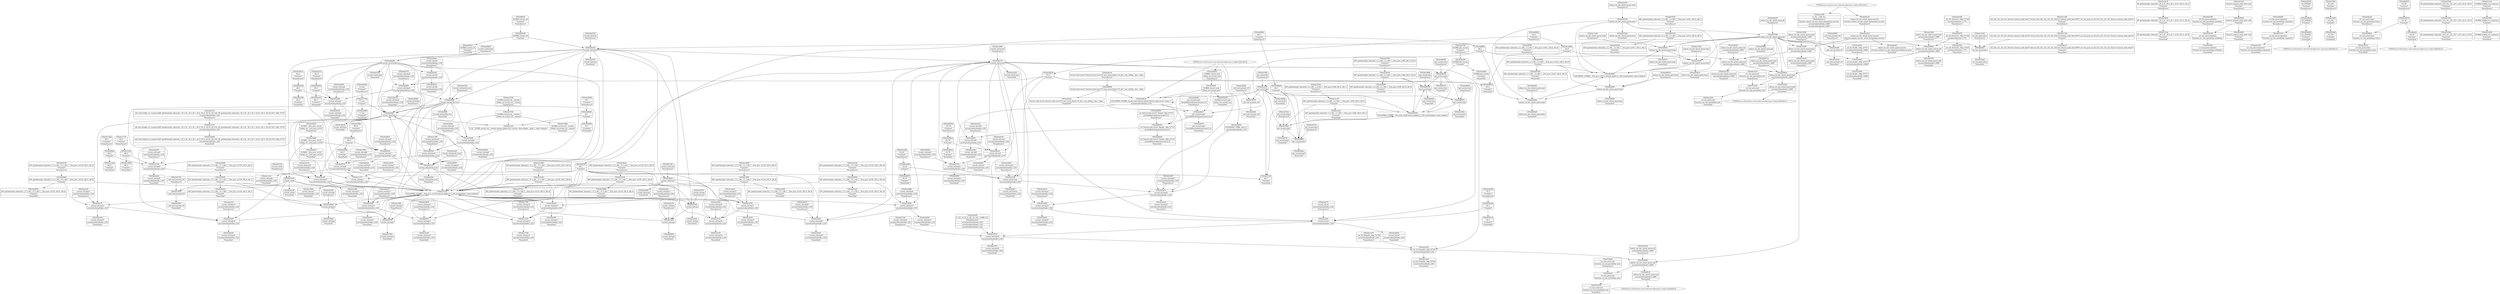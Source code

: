 digraph {
	CE0x4e25fb0 [shape=record,shape=Mrecord,label="{CE0x4e25fb0|i64_0|*Constant*|*SummSink*}"]
	"CONST[source:1(input),value:2(dynamic)][purpose:{object}][SrcIdx:1]"
	CE0x4e0e290 [shape=record,shape=Mrecord,label="{CE0x4e0e290|current_sid:tmp4|security/selinux/hooks.c,218}"]
	CE0x4e12c30 [shape=record,shape=Mrecord,label="{CE0x4e12c30|i8*_getelementptr_inbounds_(_45_x_i8_,_45_x_i8_*_.str12,_i32_0,_i32_0)|*Constant*|*SummSource*}"]
	CE0x4e3b640 [shape=record,shape=Mrecord,label="{CE0x4e3b640|i32_1|*Constant*|*SummSource*}"]
	CE0x4e6f790 [shape=record,shape=Mrecord,label="{CE0x4e6f790|get_current:tmp2|*SummSink*}"]
	CE0x4e3b920 [shape=record,shape=Mrecord,label="{CE0x4e3b920|current_sid:sid|security/selinux/hooks.c,220|*SummSink*}"]
	CE0x4e2a0f0 [shape=record,shape=Mrecord,label="{CE0x4e2a0f0|current_sid:tmp21|security/selinux/hooks.c,218|*SummSink*}"]
	CE0x4e0d3f0 [shape=record,shape=Mrecord,label="{CE0x4e0d3f0|0:_i32,_4:_i32,_8:_i32,_12:_i32,_:_CMRE_4,8_|*MultipleSource*|security/selinux/hooks.c,218|security/selinux/hooks.c,218|security/selinux/hooks.c,220}"]
	CE0x4e07e10 [shape=record,shape=Mrecord,label="{CE0x4e07e10|selinux_tun_dev_attach_queue:security|Function::selinux_tun_dev_attach_queue&Arg::security::|*SummSource*}"]
	CE0x4e21ae0 [shape=record,shape=Mrecord,label="{CE0x4e21ae0|current_sid:tmp15|security/selinux/hooks.c,218|*SummSource*}"]
	CE0x4e0d740 [shape=record,shape=Mrecord,label="{CE0x4e0d740|i64*_getelementptr_inbounds_(_11_x_i64_,_11_x_i64_*___llvm_gcov_ctr125,_i64_0,_i64_8)|*Constant*|*SummSource*}"]
	CE0x4e0df70 [shape=record,shape=Mrecord,label="{CE0x4e0df70|selinux_tun_dev_attach_queue:tmp2|*SummSink*}"]
	CE0x4e07430 [shape=record,shape=Mrecord,label="{CE0x4e07430|selinux_tun_dev_attach_queue:call|security/selinux/hooks.c,4669|*SummSource*}"]
	CE0x4e5d8a0 [shape=record,shape=Mrecord,label="{CE0x4e5d8a0|get_current:tmp3|*SummSink*}"]
	CE0x4e20a50 [shape=record,shape=Mrecord,label="{CE0x4e20a50|current_sid:tmp16|security/selinux/hooks.c,218|*SummSink*}"]
	CE0x4e0a4b0 [shape=record,shape=Mrecord,label="{CE0x4e0a4b0|current_sid:if.then}"]
	CE0x4e15100 [shape=record,shape=Mrecord,label="{CE0x4e15100|i64*_getelementptr_inbounds_(_2_x_i64_,_2_x_i64_*___llvm_gcov_ctr98,_i64_0,_i64_1)|*Constant*|*SummSource*}"]
	CE0x4e2dc70 [shape=record,shape=Mrecord,label="{CE0x4e2dc70|current_sid:sid|security/selinux/hooks.c,220|*SummSource*}"]
	CE0x4e1d700 [shape=record,shape=Mrecord,label="{CE0x4e1d700|current_sid:tmp17|security/selinux/hooks.c,218}"]
	CE0x4e0b650 [shape=record,shape=Mrecord,label="{CE0x4e0b650|_ret_%struct.task_struct*_%tmp4,_!dbg_!27714|./arch/x86/include/asm/current.h,14|*SummSink*}"]
	CE0x4e0c950 [shape=record,shape=Mrecord,label="{CE0x4e0c950|current_sid:call|security/selinux/hooks.c,218}"]
	CE0x4e116e0 [shape=record,shape=Mrecord,label="{CE0x4e116e0|i64_5|*Constant*|*SummSink*}"]
	CE0x4e28670 [shape=record,shape=Mrecord,label="{CE0x4e28670|i64*_getelementptr_inbounds_(_11_x_i64_,_11_x_i64_*___llvm_gcov_ctr125,_i64_0,_i64_8)|*Constant*|*SummSink*}"]
	CE0x4e0f1f0 [shape=record,shape=Mrecord,label="{CE0x4e0f1f0|selinux_tun_dev_attach_queue:tmp2}"]
	CE0x4e445b0 [shape=record,shape=Mrecord,label="{CE0x4e445b0|%struct.common_audit_data*_null|*Constant*}"]
	CE0x4e44700 [shape=record,shape=Mrecord,label="{CE0x4e44700|avc_has_perm:requested|Function::avc_has_perm&Arg::requested::|*SummSink*}"]
	CE0x4e4f940 [shape=record,shape=Mrecord,label="{CE0x4e4f940|%struct.task_struct*_(%struct.task_struct**)*_asm_movq_%gs:$_1:P_,$0_,_r,im,_dirflag_,_fpsr_,_flags_}"]
	CE0x4e15fc0 [shape=record,shape=Mrecord,label="{CE0x4e15fc0|i32_218|*Constant*|*SummSource*}"]
	CE0x4e2da60 [shape=record,shape=Mrecord,label="{CE0x4e2da60|_call_void_mcount()_#3|*SummSource*}"]
	CE0x4e24540 [shape=record,shape=Mrecord,label="{CE0x4e24540|current_sid:tmp2|*SummSource*}"]
	CE0x4e101d0 [shape=record,shape=Mrecord,label="{CE0x4e101d0|current_sid:bb|*SummSink*}"]
	CE0x4e12f80 [shape=record,shape=Mrecord,label="{CE0x4e12f80|i64*_getelementptr_inbounds_(_11_x_i64_,_11_x_i64_*___llvm_gcov_ctr125,_i64_0,_i64_9)|*Constant*}"]
	CE0x4e0b280 [shape=record,shape=Mrecord,label="{CE0x4e0b280|get_current:entry|*SummSource*}"]
	CE0x4e0fa80 [shape=record,shape=Mrecord,label="{CE0x4e0fa80|i64_5|*Constant*}"]
	CE0x4e2eeb0 [shape=record,shape=Mrecord,label="{CE0x4e2eeb0|current_sid:tmp13|security/selinux/hooks.c,218}"]
	CE0x4e80790 [shape=record,shape=Mrecord,label="{CE0x4e80790|get_current:tmp}"]
	CE0x4e4faa0 [shape=record,shape=Mrecord,label="{CE0x4e4faa0|%struct.task_struct*_(%struct.task_struct**)*_asm_movq_%gs:$_1:P_,$0_,_r,im,_dirflag_,_fpsr_,_flags_|*SummSink*}"]
	CE0x4e44620 [shape=record,shape=Mrecord,label="{CE0x4e44620|i32_4194304|*Constant*|*SummSink*}"]
	CE0x4e17700 [shape=record,shape=Mrecord,label="{CE0x4e17700|i1_true|*Constant*}"]
	CE0x4e13320 [shape=record,shape=Mrecord,label="{CE0x4e13320|selinux_tun_dev_attach_queue:tmp3|*SummSource*}"]
	CE0x4e0edc0 [shape=record,shape=Mrecord,label="{CE0x4e0edc0|current_sid:tmp11|security/selinux/hooks.c,218|*SummSource*}"]
	CE0x4e433a0 [shape=record,shape=Mrecord,label="{CE0x4e433a0|%struct.common_audit_data*_null|*Constant*|*SummSource*}"]
	CE0x4e25f40 [shape=record,shape=Mrecord,label="{CE0x4e25f40|i64_0|*Constant*|*SummSource*}"]
	CE0x4e41060 [shape=record,shape=Mrecord,label="{CE0x4e41060|_ret_i32_%retval.0,_!dbg_!27728|security/selinux/avc.c,775|*SummSink*}"]
	CE0x4e23f90 [shape=record,shape=Mrecord,label="{CE0x4e23f90|i64_0|*Constant*}"]
	CE0x4e37b70 [shape=record,shape=Mrecord,label="{CE0x4e37b70|current_sid:tmp24|security/selinux/hooks.c,220}"]
	CE0x4e11960 [shape=record,shape=Mrecord,label="{CE0x4e11960|current_sid:tmp6|security/selinux/hooks.c,218|*SummSource*}"]
	CE0x4e13540 [shape=record,shape=Mrecord,label="{CE0x4e13540|current_sid:tmp3|*SummSink*}"]
	CE0x4e2e8b0 [shape=record,shape=Mrecord,label="{CE0x4e2e8b0|GLOBAL:get_current|*Constant*|*SummSink*}"]
	CE0x4e27870 [shape=record,shape=Mrecord,label="{CE0x4e27870|current_sid:tmp|*SummSource*}"]
	CE0x4e2c9e0 [shape=record,shape=Mrecord,label="{CE0x4e2c9e0|current_sid:sid|security/selinux/hooks.c,220}"]
	CE0x4dfee80 [shape=record,shape=Mrecord,label="{CE0x4dfee80|selinux_tun_dev_attach_queue:tmp}"]
	CE0x4e28000 [shape=record,shape=Mrecord,label="{CE0x4e28000|current_sid:tobool|security/selinux/hooks.c,218}"]
	CE0x4e24100 [shape=record,shape=Mrecord,label="{CE0x4e24100|current_sid:tmp4|security/selinux/hooks.c,218|*SummSink*}"]
	CE0x4e117c0 [shape=record,shape=Mrecord,label="{CE0x4e117c0|i64_4|*Constant*|*SummSource*}"]
	CE0x4e24ec0 [shape=record,shape=Mrecord,label="{CE0x4e24ec0|current_sid:tmp20|security/selinux/hooks.c,218|*SummSource*}"]
	CE0x4e7d680 [shape=record,shape=Mrecord,label="{CE0x4e7d680|get_current:tmp|*SummSource*}"]
	CE0x4e47d30 [shape=record,shape=Mrecord,label="{CE0x4e47d30|current_sid:land.lhs.true|*SummSource*}"]
	CE0x4e2a840 [shape=record,shape=Mrecord,label="{CE0x4e2a840|current_sid:security|security/selinux/hooks.c,218|*SummSource*}"]
	CE0x6afbea0 [shape=record,shape=Mrecord,label="{CE0x6afbea0|avc_has_perm:ssid|Function::avc_has_perm&Arg::ssid::}"]
	CE0x4e699f0 [shape=record,shape=Mrecord,label="{CE0x4e699f0|i64*_getelementptr_inbounds_(_2_x_i64_,_2_x_i64_*___llvm_gcov_ctr98,_i64_0,_i64_0)|*Constant*|*SummSink*}"]
	CE0x4e3b290 [shape=record,shape=Mrecord,label="{CE0x4e3b290|current_sid:tmp23|security/selinux/hooks.c,218|*SummSink*}"]
	CE0x4e24400 [shape=record,shape=Mrecord,label="{CE0x4e24400|i64*_getelementptr_inbounds_(_11_x_i64_,_11_x_i64_*___llvm_gcov_ctr125,_i64_0,_i64_1)|*Constant*|*SummSource*}"]
	CE0x4e1f940 [shape=record,shape=Mrecord,label="{CE0x4e1f940|current_sid:tmp18|security/selinux/hooks.c,218|*SummSource*}"]
	CE0x4e21d00 [shape=record,shape=Mrecord,label="{CE0x4e21d00|current_sid:tmp16|security/selinux/hooks.c,218}"]
	CE0x4e22cf0 [shape=record,shape=Mrecord,label="{CE0x4e22cf0|current_sid:tmp12|security/selinux/hooks.c,218|*SummSink*}"]
	CE0x47010f0 [shape=record,shape=Mrecord,label="{CE0x47010f0|avc_has_perm:tsid|Function::avc_has_perm&Arg::tsid::}"]
	CE0x4e36960 [shape=record,shape=Mrecord,label="{CE0x4e36960|current_sid:if.then|*SummSource*}"]
	CE0x4e29260 [shape=record,shape=Mrecord,label="{CE0x4e29260|current_sid:tmp1|*SummSink*}"]
	CE0x4e0f950 [shape=record,shape=Mrecord,label="{CE0x4e0f950|current_sid:tobool1|security/selinux/hooks.c,218|*SummSink*}"]
	CE0x4e356b0 [shape=record,shape=Mrecord,label="{CE0x4e356b0|current_sid:tmp2|*SummSink*}"]
	CE0x4dff950 [shape=record,shape=Mrecord,label="{CE0x4dff950|i64*_getelementptr_inbounds_(_2_x_i64_,_2_x_i64_*___llvm_gcov_ctr411,_i64_0,_i64_0)|*Constant*|*SummSource*}"]
	CE0x4e096c0 [shape=record,shape=Mrecord,label="{CE0x4e096c0|GLOBAL:current_sid|*Constant*|*SummSink*}"]
	CE0x4e26ac0 [shape=record,shape=Mrecord,label="{CE0x4e26ac0|current_sid:cred|security/selinux/hooks.c,218}"]
	CE0x4e24fe0 [shape=record,shape=Mrecord,label="{CE0x4e24fe0|current_sid:tmp20|security/selinux/hooks.c,218|*SummSink*}"]
	CE0x64c3240 [shape=record,shape=Mrecord,label="{CE0x64c3240|avc_has_perm:tsid|Function::avc_has_perm&Arg::tsid::|*SummSink*}"]
	CE0x4e26c30 [shape=record,shape=Mrecord,label="{CE0x4e26c30|current_sid:cred|security/selinux/hooks.c,218|*SummSource*}"]
	CE0x4e20d80 [shape=record,shape=Mrecord,label="{CE0x4e20d80|i8_1|*Constant*|*SummSource*}"]
	CE0x4e11eb0 [shape=record,shape=Mrecord,label="{CE0x4e11eb0|selinux_tun_dev_attach_queue:tmp2|*SummSource*}"]
	CE0x4e2e490 [shape=record,shape=Mrecord,label="{CE0x4e2e490|GLOBAL:get_current|*Constant*}"]
	CE0x4e268c0 [shape=record,shape=Mrecord,label="{CE0x4e268c0|i32_78|*Constant*}"]
	CE0x4e24c30 [shape=record,shape=Mrecord,label="{CE0x4e24c30|i64*_getelementptr_inbounds_(_11_x_i64_,_11_x_i64_*___llvm_gcov_ctr125,_i64_0,_i64_10)|*Constant*|*SummSource*}"]
	CE0x4e23320 [shape=record,shape=Mrecord,label="{CE0x4e23320|selinux_tun_dev_attach_queue:sid|security/selinux/hooks.c,4669|*SummSink*}"]
	CE0x4e115e0 [shape=record,shape=Mrecord,label="{CE0x4e115e0|i64_4|*Constant*}"]
	CE0x4e053b0 [shape=record,shape=Mrecord,label="{CE0x4e053b0|i64*_getelementptr_inbounds_(_2_x_i64_,_2_x_i64_*___llvm_gcov_ctr411,_i64_0,_i64_1)|*Constant*|*SummSink*}"]
	CE0x4e15540 [shape=record,shape=Mrecord,label="{CE0x4e15540|current_sid:tmp7|security/selinux/hooks.c,218|*SummSource*}"]
	CE0x4e43470 [shape=record,shape=Mrecord,label="{CE0x4e43470|_ret_i32_%retval.0,_!dbg_!27728|security/selinux/avc.c,775}"]
	CE0x4e11860 [shape=record,shape=Mrecord,label="{CE0x4e11860|i64_4|*Constant*|*SummSink*}"]
	CE0x4e1bbb0 [shape=record,shape=Mrecord,label="{CE0x4e1bbb0|GLOBAL:__llvm_gcov_ctr125|Global_var:__llvm_gcov_ctr125}"]
	CE0x4e0e3e0 [shape=record,shape=Mrecord,label="{CE0x4e0e3e0|i64_3|*Constant*|*SummSink*}"]
	CE0x4e0c860 [shape=record,shape=Mrecord,label="{CE0x4e0c860|_call_void_mcount()_#3|*SummSink*}"]
	CE0x4e0c630 [shape=record,shape=Mrecord,label="{CE0x4e0c630|selinux_tun_dev_attach_queue:entry|*SummSource*}"]
	CE0x4e1bd10 [shape=record,shape=Mrecord,label="{CE0x4e1bd10|GLOBAL:__llvm_gcov_ctr125|Global_var:__llvm_gcov_ctr125|*SummSource*}"]
	CE0x6afbe30 [shape=record,shape=Mrecord,label="{CE0x6afbe30|i32_(i32,_i32,_i16,_i32,_%struct.common_audit_data*)*_bitcast_(i32_(i32,_i32,_i16,_i32,_%struct.common_audit_data.495*)*_avc_has_perm_to_i32_(i32,_i32,_i16,_i32,_%struct.common_audit_data*)*)|*Constant*|*SummSink*}"]
	CE0x4e269a0 [shape=record,shape=Mrecord,label="{CE0x4e269a0|i32_78|*Constant*|*SummSource*}"]
	CE0x4e4fa10 [shape=record,shape=Mrecord,label="{CE0x4e4fa10|%struct.task_struct*_(%struct.task_struct**)*_asm_movq_%gs:$_1:P_,$0_,_r,im,_dirflag_,_fpsr_,_flags_|*SummSource*}"]
	CE0x4e08e80 [shape=record,shape=Mrecord,label="{CE0x4e08e80|avc_has_perm:requested|Function::avc_has_perm&Arg::requested::|*SummSource*}"]
	CE0x4e2b4b0 [shape=record,shape=Mrecord,label="{CE0x4e2b4b0|i32_218|*Constant*|*SummSink*}"]
	CE0x4e42290 [shape=record,shape=Mrecord,label="{CE0x4e42290|avc_has_perm:auditdata|Function::avc_has_perm&Arg::auditdata::|*SummSource*}"]
	CE0x4dfe930 [shape=record,shape=Mrecord,label="{CE0x4dfe930|i16_49|*Constant*|*SummSource*}"]
	CE0x4e202f0 [shape=record,shape=Mrecord,label="{CE0x4e202f0|current_sid:tmp8|security/selinux/hooks.c,218|*SummSource*}"]
	CE0x4e15ab0 [shape=record,shape=Mrecord,label="{CE0x4e15ab0|avc_has_perm:entry|*SummSink*}"]
	CE0x4e357b0 [shape=record,shape=Mrecord,label="{CE0x4e357b0|current_sid:tmp3}"]
	CE0x4e28210 [shape=record,shape=Mrecord,label="{CE0x4e28210|i64_2|*Constant*|*SummSource*}"]
	CE0x4e44690 [shape=record,shape=Mrecord,label="{CE0x4e44690|%struct.common_audit_data*_null|*Constant*|*SummSink*}"]
	CE0x6afbdc0 [shape=record,shape=Mrecord,label="{CE0x6afbdc0|avc_has_perm:entry}"]
	"CONST[source:0(mediator),value:2(dynamic)][purpose:{object}][SnkIdx:1]"
	CE0x4e13650 [shape=record,shape=Mrecord,label="{CE0x4e13650|_call_void_mcount()_#3}"]
	CE0x4e09f00 [shape=record,shape=Mrecord,label="{CE0x4e09f00|i64_1|*Constant*|*SummSource*}"]
	CE0x4e37310 [shape=record,shape=Mrecord,label="{CE0x4e37310|i64*_getelementptr_inbounds_(_11_x_i64_,_11_x_i64_*___llvm_gcov_ctr125,_i64_0,_i64_6)|*Constant*|*SummSink*}"]
	CE0x4e2e730 [shape=record,shape=Mrecord,label="{CE0x4e2e730|GLOBAL:get_current|*Constant*|*SummSource*}"]
	CE0x4e2c840 [shape=record,shape=Mrecord,label="{CE0x4e2c840|_call_void_mcount()_#3}"]
	CE0x4e157b0 [shape=record,shape=Mrecord,label="{CE0x4e157b0|GLOBAL:current_sid.__warned|Global_var:current_sid.__warned}"]
	CE0x4e36a30 [shape=record,shape=Mrecord,label="{CE0x4e36a30|current_sid:if.then|*SummSink*}"]
	CE0x4e0d5f0 [shape=record,shape=Mrecord,label="{CE0x4e0d5f0|selinux_tun_dev_attach_queue:tmp5|security/selinux/hooks.c,4669|*SummSink*}"]
	CE0x4e22b70 [shape=record,shape=Mrecord,label="{CE0x4e22b70|current_sid:tmp12|security/selinux/hooks.c,218|*SummSource*}"]
	CE0x4e26230 [shape=record,shape=Mrecord,label="{CE0x4e26230|current_sid:tmp5|security/selinux/hooks.c,218}"]
	CE0x4e16370 [shape=record,shape=Mrecord,label="{CE0x4e16370|current_sid:tmp10|security/selinux/hooks.c,218|*SummSource*}"]
	CE0x4e234c0 [shape=record,shape=Mrecord,label="{CE0x4e234c0|i8*_getelementptr_inbounds_(_25_x_i8_,_25_x_i8_*_.str3,_i32_0,_i32_0)|*Constant*}"]
	CE0x4e11750 [shape=record,shape=Mrecord,label="{CE0x4e11750|current_sid:tmp9|security/selinux/hooks.c,218}"]
	CE0x4e47c90 [shape=record,shape=Mrecord,label="{CE0x4e47c90|current_sid:if.end|*SummSource*}"]
	CE0x4e23390 [shape=record,shape=Mrecord,label="{CE0x4e23390|0:_i32,_:_CRE_0,4_|*MultipleSource*|Function::selinux_tun_dev_attach_queue&Arg::security::|security/selinux/hooks.c,4669|security/selinux/hooks.c,4667}"]
	CE0x4e2fee0 [shape=record,shape=Mrecord,label="{CE0x4e2fee0|i64*_getelementptr_inbounds_(_11_x_i64_,_11_x_i64_*___llvm_gcov_ctr125,_i64_0,_i64_0)|*Constant*|*SummSource*}"]
	CE0x4e46b20 [shape=record,shape=Mrecord,label="{CE0x4e46b20|avc_has_perm:tclass|Function::avc_has_perm&Arg::tclass::}"]
	CE0x4e14b30 [shape=record,shape=Mrecord,label="{CE0x4e14b30|i64*_getelementptr_inbounds_(_11_x_i64_,_11_x_i64_*___llvm_gcov_ctr125,_i64_0,_i64_0)|*Constant*}"]
	CE0x4e5e2d0 [shape=record,shape=Mrecord,label="{CE0x4e5e2d0|GLOBAL:current_task|Global_var:current_task|*SummSink*}"]
	CE0x4e06a00 [shape=record,shape=Mrecord,label="{CE0x4e06a00|selinux_tun_dev_attach_queue:tmp1|*SummSink*}"]
	CE0x4e23770 [shape=record,shape=Mrecord,label="{CE0x4e23770|_call_void_lockdep_rcu_suspicious(i8*_getelementptr_inbounds_(_25_x_i8_,_25_x_i8_*_.str3,_i32_0,_i32_0),_i32_218,_i8*_getelementptr_inbounds_(_45_x_i8_,_45_x_i8_*_.str12,_i32_0,_i32_0))_#10,_!dbg_!27727|security/selinux/hooks.c,218}"]
	CE0x4e11d70 [shape=record,shape=Mrecord,label="{CE0x4e11d70|_ret_i32_%tmp24,_!dbg_!27742|security/selinux/hooks.c,220|*SummSource*}"]
	CE0x4e2a470 [shape=record,shape=Mrecord,label="{CE0x4e2a470|i32_22|*Constant*|*SummSink*}"]
	CE0x4e1acf0 [shape=record,shape=Mrecord,label="{CE0x4e1acf0|selinux_tun_dev_attach_queue:sid|security/selinux/hooks.c,4669}"]
	CE0x4e0a660 [shape=record,shape=Mrecord,label="{CE0x4e0a660|current_sid:if.end|*SummSink*}"]
	CE0x4e2c050 [shape=record,shape=Mrecord,label="{CE0x4e2c050|current_sid:entry|*SummSink*}"]
	CE0x4dfeb40 [shape=record,shape=Mrecord,label="{CE0x4dfeb40|selinux_tun_dev_attach_queue:tmp1|*SummSource*}"]
	CE0x4e1d690 [shape=record,shape=Mrecord,label="{CE0x4e1d690|i64*_getelementptr_inbounds_(_11_x_i64_,_11_x_i64_*___llvm_gcov_ctr125,_i64_0,_i64_9)|*Constant*|*SummSink*}"]
	CE0x4e21f20 [shape=record,shape=Mrecord,label="{CE0x4e21f20|current_sid:tmp16|security/selinux/hooks.c,218|*SummSource*}"]
	CE0x4e237e0 [shape=record,shape=Mrecord,label="{CE0x4e237e0|_call_void_lockdep_rcu_suspicious(i8*_getelementptr_inbounds_(_25_x_i8_,_25_x_i8_*_.str3,_i32_0,_i32_0),_i32_218,_i8*_getelementptr_inbounds_(_45_x_i8_,_45_x_i8_*_.str12,_i32_0,_i32_0))_#10,_!dbg_!27727|security/selinux/hooks.c,218|*SummSource*}"]
	CE0x4e29020 [shape=record,shape=Mrecord,label="{CE0x4e29020|i64*_getelementptr_inbounds_(_11_x_i64_,_11_x_i64_*___llvm_gcov_ctr125,_i64_0,_i64_1)|*Constant*}"]
	CE0x4e1db30 [shape=record,shape=Mrecord,label="{CE0x4e1db30|current_sid:tmp17|security/selinux/hooks.c,218|*SummSink*}"]
	CE0x4e48dd0 [shape=record,shape=Mrecord,label="{CE0x4e48dd0|current_sid:if.end}"]
	CE0x4e46a20 [shape=record,shape=Mrecord,label="{CE0x4e46a20|avc_has_perm:tclass|Function::avc_has_perm&Arg::tclass::|*SummSource*}"]
	CE0x4e24980 [shape=record,shape=Mrecord,label="{CE0x4e24980|current_sid:tmp19|security/selinux/hooks.c,218|*SummSource*}"]
	CE0x4e376d0 [shape=record,shape=Mrecord,label="{CE0x4e376d0|i8*_getelementptr_inbounds_(_25_x_i8_,_25_x_i8_*_.str3,_i32_0,_i32_0)|*Constant*|*SummSource*}"]
	CE0x4e38080 [shape=record,shape=Mrecord,label="{CE0x4e38080|get_current:bb|*SummSink*}"]
	CE0x4e48f40 [shape=record,shape=Mrecord,label="{CE0x4e48f40|current_sid:land.lhs.true}"]
	CE0x4e09090 [shape=record,shape=Mrecord,label="{CE0x4e09090|i64*_getelementptr_inbounds_(_2_x_i64_,_2_x_i64_*___llvm_gcov_ctr411,_i64_0,_i64_0)|*Constant*}"]
	CE0x4e1aa10 [shape=record,shape=Mrecord,label="{CE0x4e1aa10|current_sid:tmp1}"]
	CE0x4e3b110 [shape=record,shape=Mrecord,label="{CE0x4e3b110|current_sid:tmp23|security/selinux/hooks.c,218|*SummSource*}"]
	CE0x4e24850 [shape=record,shape=Mrecord,label="{CE0x4e24850|i64*_getelementptr_inbounds_(_11_x_i64_,_11_x_i64_*___llvm_gcov_ctr125,_i64_0,_i64_10)|*Constant*}"]
	CE0x4e11de0 [shape=record,shape=Mrecord,label="{CE0x4e11de0|_ret_i32_%tmp24,_!dbg_!27742|security/selinux/hooks.c,220|*SummSink*}"]
	CE0x4e23850 [shape=record,shape=Mrecord,label="{CE0x4e23850|_call_void_lockdep_rcu_suspicious(i8*_getelementptr_inbounds_(_25_x_i8_,_25_x_i8_*_.str3,_i32_0,_i32_0),_i32_218,_i8*_getelementptr_inbounds_(_45_x_i8_,_45_x_i8_*_.str12,_i32_0,_i32_0))_#10,_!dbg_!27727|security/selinux/hooks.c,218|*SummSink*}"]
	CE0x4e2a000 [shape=record,shape=Mrecord,label="{CE0x4e2a000|i32_22|*Constant*}"]
	CE0x4e1a1a0 [shape=record,shape=Mrecord,label="{CE0x4e1a1a0|GLOBAL:lockdep_rcu_suspicious|*Constant*|*SummSource*}"]
	CE0x4e24dc0 [shape=record,shape=Mrecord,label="{CE0x4e24dc0|current_sid:tmp20|security/selinux/hooks.c,218}"]
	CE0x4e16620 [shape=record,shape=Mrecord,label="{CE0x4e16620|current_sid:tmp11|security/selinux/hooks.c,218}"]
	CE0x4e0f5a0 [shape=record,shape=Mrecord,label="{CE0x4e0f5a0|current_sid:tmp5|security/selinux/hooks.c,218|*SummSink*}"]
	CE0x4e2dbc0 [shape=record,shape=Mrecord,label="{CE0x4e2dbc0|get_current:tmp4|./arch/x86/include/asm/current.h,14}"]
	CE0x4e2a7d0 [shape=record,shape=Mrecord,label="{CE0x4e2a7d0|current_sid:security|security/selinux/hooks.c,218}"]
	CE0x4e3b7c0 [shape=record,shape=Mrecord,label="{CE0x4e3b7c0|i32_1|*Constant*|*SummSink*}"]
	CE0x4e1c490 [shape=record,shape=Mrecord,label="{CE0x4e1c490|current_sid:tobool1|security/selinux/hooks.c,218|*SummSource*}"]
	CE0x4e15680 [shape=record,shape=Mrecord,label="{CE0x4e15680|current_sid:tmp7|security/selinux/hooks.c,218|*SummSink*}"]
	CE0x4e09980 [shape=record,shape=Mrecord,label="{CE0x4e09980|selinux_tun_dev_attach_queue:bb|*SummSink*}"]
	CE0x4e37f00 [shape=record,shape=Mrecord,label="{CE0x4e37f00|get_current:bb|*SummSource*}"]
	CE0x4e806d0 [shape=record,shape=Mrecord,label="{CE0x4e806d0|i64_1|*Constant*}"]
	CE0x4e21970 [shape=record,shape=Mrecord,label="{CE0x4e21970|selinux_tun_dev_attach_queue:call1|security/selinux/hooks.c,4669|*SummSink*}"]
	CE0x4e246b0 [shape=record,shape=Mrecord,label="{CE0x4e246b0|current_sid:tmp2}"]
	CE0x4e15e20 [shape=record,shape=Mrecord,label="{CE0x4e15e20|i32_218|*Constant*}"]
	CE0x4e7fe90 [shape=record,shape=Mrecord,label="{CE0x4e7fe90|GLOBAL:current_task|Global_var:current_task}"]
	CE0x4e0c0b0 [shape=record,shape=Mrecord,label="{CE0x4e0c0b0|selinux_tun_dev_attach_queue:tmp1}"]
	CE0x4e2a660 [shape=record,shape=Mrecord,label="{CE0x4e2a660|COLLAPSED:_CMRE:_elem_0::|security/selinux/hooks.c,218}"]
	CE0x4e38370 [shape=record,shape=Mrecord,label="{CE0x4e38370|get_current:tmp4|./arch/x86/include/asm/current.h,14|*SummSink*}"]
	CE0x4e40ff0 [shape=record,shape=Mrecord,label="{CE0x4e40ff0|current_sid:land.lhs.true|*SummSink*}"]
	CE0x4e231c0 [shape=record,shape=Mrecord,label="{CE0x4e231c0|current_sid:land.lhs.true2}"]
	CE0x4e26b30 [shape=record,shape=Mrecord,label="{CE0x4e26b30|COLLAPSED:_GCMRE_current_task_external_global_%struct.task_struct*:_elem_0::|security/selinux/hooks.c,218}"]
	CE0x4e0e220 [shape=record,shape=Mrecord,label="{CE0x4e0e220|i64_2|*Constant*|*SummSink*}"]
	CE0x4e15b20 [shape=record,shape=Mrecord,label="{CE0x4e15b20|i8*_getelementptr_inbounds_(_25_x_i8_,_25_x_i8_*_.str3,_i32_0,_i32_0)|*Constant*|*SummSink*}"]
	CE0x4e20540 [shape=record,shape=Mrecord,label="{CE0x4e20540|current_sid:tobool1|security/selinux/hooks.c,218}"]
	CE0x4e2bc40 [shape=record,shape=Mrecord,label="{CE0x4e2bc40|current_sid:tmp10|security/selinux/hooks.c,218}"]
	CE0x4e278e0 [shape=record,shape=Mrecord,label="{CE0x4e278e0|current_sid:tmp}"]
	CE0x4e08010 [shape=record,shape=Mrecord,label="{CE0x4e08010|selinux_tun_dev_attach_queue:tmp|*SummSource*}"]
	CE0x4e076e0 [shape=record,shape=Mrecord,label="{CE0x4e076e0|i64*_getelementptr_inbounds_(_2_x_i64_,_2_x_i64_*___llvm_gcov_ctr411,_i64_0,_i64_1)|*Constant*|*SummSource*}"]
	CE0x4e111d0 [shape=record,shape=Mrecord,label="{CE0x4e111d0|i32_(i32,_i32,_i16,_i32,_%struct.common_audit_data*)*_bitcast_(i32_(i32,_i32,_i16,_i32,_%struct.common_audit_data.495*)*_avc_has_perm_to_i32_(i32,_i32,_i16,_i32,_%struct.common_audit_data*)*)|*Constant*}"]
	CE0x4e45830 [shape=record,shape=Mrecord,label="{CE0x4e45830|i32_4194304|*Constant*|*SummSource*}"]
	CE0x4e2e360 [shape=record,shape=Mrecord,label="{CE0x4e2e360|current_sid:call4|security/selinux/hooks.c,218|*SummSink*}"]
	CE0x4dff690 [shape=record,shape=Mrecord,label="{CE0x4dff690|i64_1|*Constant*}"]
	CE0x4e114b0 [shape=record,shape=Mrecord,label="{CE0x4e114b0|i64_5|*Constant*|*SummSource*}"]
	CE0x4e24d50 [shape=record,shape=Mrecord,label="{CE0x4e24d50|current_sid:tmp19|security/selinux/hooks.c,218|*SummSink*}"]
	CE0x4e21900 [shape=record,shape=Mrecord,label="{CE0x4e21900|selinux_tun_dev_attach_queue:call1|security/selinux/hooks.c,4669|*SummSource*}"]
	CE0x4e07580 [shape=record,shape=Mrecord,label="{CE0x4e07580|selinux_tun_dev_attach_queue:bb}"]
	CE0x4e37d50 [shape=record,shape=Mrecord,label="{CE0x4e37d50|current_sid:tmp24|security/selinux/hooks.c,220|*SummSink*}"]
	CE0x4e0bd40 [shape=record,shape=Mrecord,label="{CE0x4e0bd40|current_sid:do.body}"]
	CE0x4e0fe00 [shape=record,shape=Mrecord,label="{CE0x4e0fe00|selinux_tun_dev_attach_queue:sid|security/selinux/hooks.c,4669|*SummSource*}"]
	CE0x4e11c70 [shape=record,shape=Mrecord,label="{CE0x4e11c70|current_sid:tmp7|security/selinux/hooks.c,218}"]
	CE0x4e20bb0 [shape=record,shape=Mrecord,label="{CE0x4e20bb0|i8_1|*Constant*}"]
	CE0x4e0a770 [shape=record,shape=Mrecord,label="{CE0x4e0a770|current_sid:do.end}"]
	CE0x64c3130 [shape=record,shape=Mrecord,label="{CE0x64c3130|avc_has_perm:tsid|Function::avc_has_perm&Arg::tsid::|*SummSource*}"]
	CE0x4e164f0 [shape=record,shape=Mrecord,label="{CE0x4e164f0|current_sid:tmp10|security/selinux/hooks.c,218|*SummSink*}"]
	CE0x4e07190 [shape=record,shape=Mrecord,label="{CE0x4e07190|avc_has_perm:requested|Function::avc_has_perm&Arg::requested::}"]
	CE0x4e1a230 [shape=record,shape=Mrecord,label="{CE0x4e1a230|GLOBAL:lockdep_rcu_suspicious|*Constant*|*SummSink*}"]
	CE0x4e14c90 [shape=record,shape=Mrecord,label="{CE0x4e14c90|get_current:tmp1|*SummSink*}"]
	CE0x4dfea40 [shape=record,shape=Mrecord,label="{CE0x4dfea40|i16_49|*Constant*|*SummSink*}"]
	CE0x4e410d0 [shape=record,shape=Mrecord,label="{CE0x4e410d0|_ret_i32_%retval.0,_!dbg_!27728|security/selinux/avc.c,775|*SummSource*}"]
	CE0x4e5d7a0 [shape=record,shape=Mrecord,label="{CE0x4e5d7a0|get_current:tmp3|*SummSource*}"]
	CE0x4e2db00 [shape=record,shape=Mrecord,label="{CE0x4e2db00|_call_void_mcount()_#3|*SummSink*}"]
	CE0x4e11240 [shape=record,shape=Mrecord,label="{CE0x4e11240|i32_(i32,_i32,_i16,_i32,_%struct.common_audit_data*)*_bitcast_(i32_(i32,_i32,_i16,_i32,_%struct.common_audit_data.495*)*_avc_has_perm_to_i32_(i32,_i32,_i16,_i32,_%struct.common_audit_data*)*)|*Constant*|*SummSource*}"]
	CE0x4e07b00 [shape=record,shape=Mrecord,label="{CE0x4e07b00|i64*_getelementptr_inbounds_(_2_x_i64_,_2_x_i64_*___llvm_gcov_ctr411,_i64_0,_i64_0)|*Constant*|*SummSink*}"]
	CE0x4e5b050 [shape=record,shape=Mrecord,label="{CE0x4e5b050|COLLAPSED:_GCMRE___llvm_gcov_ctr98_internal_global_2_x_i64_zeroinitializer:_elem_0:default:}"]
	CE0x4e19180 [shape=record,shape=Mrecord,label="{CE0x4e19180|selinux_tun_dev_attach_queue:tmp3}"]
	CE0x4e21a70 [shape=record,shape=Mrecord,label="{CE0x4e21a70|current_sid:tmp15|security/selinux/hooks.c,218}"]
	CE0x4e38300 [shape=record,shape=Mrecord,label="{CE0x4e38300|get_current:tmp4|./arch/x86/include/asm/current.h,14|*SummSource*}"]
	CE0x4e21b50 [shape=record,shape=Mrecord,label="{CE0x4e21b50|current_sid:tmp15|security/selinux/hooks.c,218|*SummSink*}"]
	CE0x4e0c6e0 [shape=record,shape=Mrecord,label="{CE0x4e0c6e0|current_sid:entry}"]
	CE0x4e3fd70 [shape=record,shape=Mrecord,label="{CE0x4e3fd70|_ret_i32_%call1,_!dbg_!27717|security/selinux/hooks.c,4669|*SummSource*}"]
	CE0x4e27010 [shape=record,shape=Mrecord,label="{CE0x4e27010|current_sid:tmp21|security/selinux/hooks.c,218}"]
	CE0x4e245b0 [shape=record,shape=Mrecord,label="{CE0x4e245b0|i64*_getelementptr_inbounds_(_11_x_i64_,_11_x_i64_*___llvm_gcov_ctr125,_i64_0,_i64_1)|*Constant*|*SummSink*}"]
	CE0x4e28130 [shape=record,shape=Mrecord,label="{CE0x4e28130|current_sid:tobool|security/selinux/hooks.c,218|*SummSource*}"]
	CE0x4e06e20 [shape=record,shape=Mrecord,label="{CE0x4e06e20|selinux_tun_dev_attach_queue:bb|*SummSource*}"]
	CE0x4e80640 [shape=record,shape=Mrecord,label="{CE0x4e80640|get_current:tmp|*SummSink*}"]
	CE0x4e6f860 [shape=record,shape=Mrecord,label="{CE0x4e6f860|get_current:tmp3}"]
	CE0x4e24ce0 [shape=record,shape=Mrecord,label="{CE0x4e24ce0|i64*_getelementptr_inbounds_(_11_x_i64_,_11_x_i64_*___llvm_gcov_ctr125,_i64_0,_i64_10)|*Constant*|*SummSink*}"]
	CE0x4e2ef90 [shape=record,shape=Mrecord,label="{CE0x4e2ef90|current_sid:tmp13|security/selinux/hooks.c,218|*SummSink*}"]
	CE0x4e29ed0 [shape=record,shape=Mrecord,label="{CE0x4e29ed0|current_sid:tmp21|security/selinux/hooks.c,218|*SummSource*}"]
	CE0x4e0f530 [shape=record,shape=Mrecord,label="{CE0x4e0f530|current_sid:tmp6|security/selinux/hooks.c,218}"]
	CE0x4e28990 [shape=record,shape=Mrecord,label="{CE0x4e28990|_call_void_mcount()_#3|*SummSource*}"]
	"CONST[source:0(mediator),value:2(dynamic)][purpose:{object}][SnkIdx:2]"
	CE0x4e220c0 [shape=record,shape=Mrecord,label="{CE0x4e220c0|selinux_tun_dev_attach_queue:security|Function::selinux_tun_dev_attach_queue&Arg::security::}"]
	CE0x4e08bc0 [shape=record,shape=Mrecord,label="{CE0x4e08bc0|i32_0|*Constant*|*SummSink*}"]
	CE0x4e458a0 [shape=record,shape=Mrecord,label="{CE0x4e458a0|i32_4194304|*Constant*}"]
	CE0x4e260c0 [shape=record,shape=Mrecord,label="{CE0x4e260c0|current_sid:tmp5|security/selinux/hooks.c,218|*SummSource*}"]
	CE0x4e5e030 [shape=record,shape=Mrecord,label="{CE0x4e5e030|GLOBAL:current_task|Global_var:current_task|*SummSource*}"]
	CE0x4e0b400 [shape=record,shape=Mrecord,label="{CE0x4e0b400|_ret_%struct.task_struct*_%tmp4,_!dbg_!27714|./arch/x86/include/asm/current.h,14|*SummSource*}"]
	CE0x4e3abf0 [shape=record,shape=Mrecord,label="{CE0x4e3abf0|current_sid:tmp22|security/selinux/hooks.c,218|*SummSource*}"]
	CE0x4e3cc70 [shape=record,shape=Mrecord,label="{CE0x4e3cc70|i64*_getelementptr_inbounds_(_2_x_i64_,_2_x_i64_*___llvm_gcov_ctr98,_i64_0,_i64_1)|*Constant*}"]
	CE0x4e48d60 [shape=record,shape=Mrecord,label="{CE0x4e48d60|current_sid:do.body|*SummSource*}"]
	CE0x4e20f00 [shape=record,shape=Mrecord,label="{CE0x4e20f00|i8_1|*Constant*|*SummSink*}"]
	CE0x4e06710 [shape=record,shape=Mrecord,label="{CE0x4e06710|selinux_tun_dev_attach_queue:tmp5|security/selinux/hooks.c,4669|*SummSource*}"]
	CE0x4e057d0 [shape=record,shape=Mrecord,label="{CE0x4e057d0|i64*_getelementptr_inbounds_(_2_x_i64_,_2_x_i64_*___llvm_gcov_ctr411,_i64_0,_i64_1)|*Constant*}"]
	CE0x4e05760 [shape=record,shape=Mrecord,label="{CE0x4e05760|selinux_tun_dev_attach_queue:entry}"]
	CE0x4e0e0d0 [shape=record,shape=Mrecord,label="{CE0x4e0e0d0|i64_2|*Constant*}"]
	CE0x4e13440 [shape=record,shape=Mrecord,label="{CE0x4e13440|current_sid:tmp3|*SummSource*}"]
	CE0x4e121f0 [shape=record,shape=Mrecord,label="{CE0x4e121f0|get_current:bb}"]
	CE0x4e3b420 [shape=record,shape=Mrecord,label="{CE0x4e3b420|i32_1|*Constant*}"]
	CE0x4e0e370 [shape=record,shape=Mrecord,label="{CE0x4e0e370|i64_3|*Constant*|*SummSource*}"]
	CE0x4e25ba0 [shape=record,shape=Mrecord,label="{CE0x4e25ba0|current_sid:call|security/selinux/hooks.c,218|*SummSource*}"]
	CE0x4e14e30 [shape=record,shape=Mrecord,label="{CE0x4e14e30|selinux_tun_dev_attach_queue:tmp4|security/selinux/hooks.c,4667|*SummSink*}"]
	CE0x4e28540 [shape=record,shape=Mrecord,label="{CE0x4e28540|i1_true|*Constant*|*SummSink*}"]
	CE0x4e80970 [shape=record,shape=Mrecord,label="{CE0x4e80970|get_current:tmp1}"]
	CE0x4e215a0 [shape=record,shape=Mrecord,label="{CE0x4e215a0|current_sid:bb|*SummSource*}"]
	CE0x4e0ef40 [shape=record,shape=Mrecord,label="{CE0x4e0ef40|current_sid:tmp11|security/selinux/hooks.c,218|*SummSink*}"]
	CE0x4e1f7a0 [shape=record,shape=Mrecord,label="{CE0x4e1f7a0|current_sid:tmp18|security/selinux/hooks.c,218}"]
	CE0x4e0a230 [shape=record,shape=Mrecord,label="{CE0x4e0a230|current_sid:tmp1|*SummSource*}"]
	CE0x4e26d00 [shape=record,shape=Mrecord,label="{CE0x4e26d00|current_sid:cred|security/selinux/hooks.c,218|*SummSink*}"]
	CE0x4e0f070 [shape=record,shape=Mrecord,label="{CE0x4e0f070|current_sid:tmp12|security/selinux/hooks.c,218}"]
	CE0x4e22f50 [shape=record,shape=Mrecord,label="{CE0x4e22f50|current_sid:land.lhs.true2|*SummSink*}"]
	CE0x4e14a20 [shape=record,shape=Mrecord,label="{CE0x4e14a20|current_sid:do.end|*SummSink*}"]
	CE0x4e37c60 [shape=record,shape=Mrecord,label="{CE0x4e37c60|current_sid:tmp24|security/selinux/hooks.c,220|*SummSource*}"]
	"CONST[source:2(external),value:2(dynamic)][purpose:{subject}][SrcIdx:2]"
	CE0x4e08900 [shape=record,shape=Mrecord,label="{CE0x4e08900|i32_0|*Constant*|*SummSource*}"]
	CE0x4701050 [shape=record,shape=Mrecord,label="{CE0x4701050|avc_has_perm:ssid|Function::avc_has_perm&Arg::ssid::|*SummSink*}"]
	CE0x4e113a0 [shape=record,shape=Mrecord,label="{CE0x4e113a0|i64_1|*Constant*|*SummSink*}"]
	CE0x4e09560 [shape=record,shape=Mrecord,label="{CE0x4e09560|COLLAPSED:_GCMRE___llvm_gcov_ctr411_internal_global_2_x_i64_zeroinitializer:_elem_0:default:}"]
	CE0x4e16270 [shape=record,shape=Mrecord,label="{CE0x4e16270|i16_49|*Constant*}"]
	CE0x4e3aa70 [shape=record,shape=Mrecord,label="{CE0x4e3aa70|current_sid:tmp22|security/selinux/hooks.c,218}"]
	CE0x4e0a0e0 [shape=record,shape=Mrecord,label="{CE0x4e0a0e0|i64_1|*Constant*}"]
	"CONST[source:0(mediator),value:2(dynamic)][purpose:{subject}][SnkIdx:0]"
	CE0x4e07bb0 [shape=record,shape=Mrecord,label="{CE0x4e07bb0|selinux_tun_dev_attach_queue:entry|*SummSink*}"]
	CE0x4e1a9a0 [shape=record,shape=Mrecord,label="{CE0x4e1a9a0|current_sid:tmp|*SummSink*}"]
	CE0x4700fe0 [shape=record,shape=Mrecord,label="{CE0x4700fe0|avc_has_perm:ssid|Function::avc_has_perm&Arg::ssid::|*SummSource*}"]
	CE0x4e37420 [shape=record,shape=Mrecord,label="{CE0x4e37420|get_current:tmp2|*SummSource*}"]
	CE0x4e30090 [shape=record,shape=Mrecord,label="{CE0x4e30090|i64*_getelementptr_inbounds_(_11_x_i64_,_11_x_i64_*___llvm_gcov_ctr125,_i64_0,_i64_0)|*Constant*|*SummSink*}"]
	CE0x4e19f50 [shape=record,shape=Mrecord,label="{CE0x4e19f50|GLOBAL:lockdep_rcu_suspicious|*Constant*}"]
	CE0x4e33750 [shape=record,shape=Mrecord,label="{CE0x4e33750|GLOBAL:current_sid.__warned|Global_var:current_sid.__warned|*SummSource*}"]
	CE0x4e40f80 [shape=record,shape=Mrecord,label="{CE0x4e40f80|avc_has_perm:auditdata|Function::avc_has_perm&Arg::auditdata::|*SummSink*}"]
	CE0x4e42190 [shape=record,shape=Mrecord,label="{CE0x4e42190|avc_has_perm:auditdata|Function::avc_has_perm&Arg::auditdata::}"]
	CE0x4e26930 [shape=record,shape=Mrecord,label="{CE0x4e26930|i32_78|*Constant*|*SummSink*}"]
	CE0x4e17250 [shape=record,shape=Mrecord,label="{CE0x4e17250|current_sid:tmp14|security/selinux/hooks.c,218}"]
	CE0x4e17450 [shape=record,shape=Mrecord,label="{CE0x4e17450|current_sid:tmp14|security/selinux/hooks.c,218|*SummSource*}"]
	CE0x4e1fb50 [shape=record,shape=Mrecord,label="{CE0x4e1fb50|current_sid:tmp19|security/selinux/hooks.c,218}"]
	CE0x4e0a040 [shape=record,shape=Mrecord,label="{CE0x4e0a040|selinux_tun_dev_attach_queue:security|Function::selinux_tun_dev_attach_queue&Arg::security::|*SummSink*}"]
	CE0x4e16d60 [shape=record,shape=Mrecord,label="{CE0x4e16d60|i32_0|*Constant*}"]
	CE0x4e2bd70 [shape=record,shape=Mrecord,label="{CE0x4e2bd70|current_sid:tmp9|security/selinux/hooks.c,218|*SummSource*}"]
	CE0x4e3aec0 [shape=record,shape=Mrecord,label="{CE0x4e3aec0|current_sid:tmp22|security/selinux/hooks.c,218|*SummSink*}"]
	CE0x4e281a0 [shape=record,shape=Mrecord,label="{CE0x4e281a0|current_sid:tobool|security/selinux/hooks.c,218|*SummSink*}"]
	CE0x4e2e1e0 [shape=record,shape=Mrecord,label="{CE0x4e2e1e0|current_sid:call4|security/selinux/hooks.c,218|*SummSource*}"]
	CE0x4e1be40 [shape=record,shape=Mrecord,label="{CE0x4e1be40|GLOBAL:__llvm_gcov_ctr125|Global_var:__llvm_gcov_ctr125|*SummSink*}"]
	CE0x4e175d0 [shape=record,shape=Mrecord,label="{CE0x4e175d0|current_sid:tmp14|security/selinux/hooks.c,218|*SummSink*}"]
	CE0x4e24000 [shape=record,shape=Mrecord,label="{CE0x4e24000|current_sid:tmp4|security/selinux/hooks.c,218|*SummSource*}"]
	CE0x4e1cee0 [shape=record,shape=Mrecord,label="{CE0x4e1cee0|0:_i8,_:_GCMR_current_sid.__warned_internal_global_i8_0,_section_.data.unlikely_,_align_1:_elem_0:default:}"]
	CE0x4e38750 [shape=record,shape=Mrecord,label="{CE0x4e38750|_call_void_mcount()_#3}"]
	CE0x4e0e300 [shape=record,shape=Mrecord,label="{CE0x4e0e300|i64_3|*Constant*}"]
	CE0x4e0c790 [shape=record,shape=Mrecord,label="{CE0x4e0c790|_call_void_mcount()_#3|*SummSource*}"]
	CE0x4e0b370 [shape=record,shape=Mrecord,label="{CE0x4e0b370|get_current:entry|*SummSink*}"]
	CE0x4e1d500 [shape=record,shape=Mrecord,label="{CE0x4e1d500|i64*_getelementptr_inbounds_(_11_x_i64_,_11_x_i64_*___llvm_gcov_ctr125,_i64_0,_i64_9)|*Constant*|*SummSource*}"]
	CE0x4e1dac0 [shape=record,shape=Mrecord,label="{CE0x4e1dac0|current_sid:tmp17|security/selinux/hooks.c,218|*SummSource*}"]
	CE0x4e33a00 [shape=record,shape=Mrecord,label="{CE0x4e33a00|current_sid:tmp8|security/selinux/hooks.c,218}"]
	CE0x4e27a30 [shape=record,shape=Mrecord,label="{CE0x4e27a30|COLLAPSED:_GCMRE___llvm_gcov_ctr125_internal_global_11_x_i64_zeroinitializer:_elem_0:default:}"]
	CE0x4e12580 [shape=record,shape=Mrecord,label="{CE0x4e12580|i64*_getelementptr_inbounds_(_2_x_i64_,_2_x_i64_*___llvm_gcov_ctr98,_i64_0,_i64_0)|*Constant*|*SummSource*}"]
	CE0x4e338d0 [shape=record,shape=Mrecord,label="{CE0x4e338d0|GLOBAL:current_sid.__warned|Global_var:current_sid.__warned|*SummSink*}"]
	CE0x4e2be40 [shape=record,shape=Mrecord,label="{CE0x4e2be40|current_sid:tmp9|security/selinux/hooks.c,218|*SummSink*}"]
	CE0x4e10090 [shape=record,shape=Mrecord,label="{CE0x4e10090|_ret_i32_%call1,_!dbg_!27717|security/selinux/hooks.c,4669|*SummSink*}"]
	CE0x4e37060 [shape=record,shape=Mrecord,label="{CE0x4e37060|i64*_getelementptr_inbounds_(_11_x_i64_,_11_x_i64_*___llvm_gcov_ctr125,_i64_0,_i64_6)|*Constant*|*SummSource*}"]
	CE0x4dff530 [shape=record,shape=Mrecord,label="{CE0x4dff530|GLOBAL:current_sid|*Constant*|*SummSource*}"]
	CE0x4e1fa20 [shape=record,shape=Mrecord,label="{CE0x4e1fa20|current_sid:tmp18|security/selinux/hooks.c,218|*SummSink*}"]
	CE0x4e15480 [shape=record,shape=Mrecord,label="{CE0x4e15480|selinux_tun_dev_attach_queue:tmp4|security/selinux/hooks.c,4667}"]
	CE0x4e2a260 [shape=record,shape=Mrecord,label="{CE0x4e2a260|i32_22|*Constant*|*SummSource*}"]
	CE0x4e05470 [shape=record,shape=Mrecord,label="{CE0x4e05470|selinux_tun_dev_attach_queue:tmp3|*SummSink*}"]
	"CONST[source:0(mediator),value:0(static)][purpose:{operation}][SnkIdx:3]"
	CE0x4e457c0 [shape=record,shape=Mrecord,label="{CE0x4e457c0|avc_has_perm:tclass|Function::avc_has_perm&Arg::tclass::|*SummSink*}"]
	CE0x4e809e0 [shape=record,shape=Mrecord,label="{CE0x4e809e0|get_current:tmp1|*SummSource*}"]
	CE0x4e15a40 [shape=record,shape=Mrecord,label="{CE0x4e15a40|avc_has_perm:entry|*SummSource*}"]
	CE0x4e12bc0 [shape=record,shape=Mrecord,label="{CE0x4e12bc0|i8*_getelementptr_inbounds_(_45_x_i8_,_45_x_i8_*_.str12,_i32_0,_i32_0)|*Constant*}"]
	CE0x4e2c0c0 [shape=record,shape=Mrecord,label="{CE0x4e2c0c0|_ret_i32_%tmp24,_!dbg_!27742|security/selinux/hooks.c,220}"]
	CE0x4e3ad90 [shape=record,shape=Mrecord,label="{CE0x4e3ad90|current_sid:tmp23|security/selinux/hooks.c,218}"]
	CE0x4e10160 [shape=record,shape=Mrecord,label="{CE0x4e10160|current_sid:bb}"]
	CE0x4e0b520 [shape=record,shape=Mrecord,label="{CE0x4e0b520|_ret_%struct.task_struct*_%tmp4,_!dbg_!27714|./arch/x86/include/asm/current.h,14}"]
	CE0x4e22e20 [shape=record,shape=Mrecord,label="{CE0x4e22e20|i64*_getelementptr_inbounds_(_11_x_i64_,_11_x_i64_*___llvm_gcov_ctr125,_i64_0,_i64_6)|*Constant*}"]
	CE0x4e223d0 [shape=record,shape=Mrecord,label="{CE0x4e223d0|_call_void_mcount()_#3|*SummSink*}"]
	CE0x4e11b10 [shape=record,shape=Mrecord,label="{CE0x4e11b10|current_sid:tmp6|security/selinux/hooks.c,218|*SummSink*}"]
	CE0x4e066a0 [shape=record,shape=Mrecord,label="{CE0x4e066a0|selinux_tun_dev_attach_queue:tmp5|security/selinux/hooks.c,4669}"]
	CE0x4e2a8b0 [shape=record,shape=Mrecord,label="{CE0x4e2a8b0|current_sid:security|security/selinux/hooks.c,218|*SummSink*}"]
	CE0x4e47b50 [shape=record,shape=Mrecord,label="{CE0x4e47b50|current_sid:do.body|*SummSink*}"]
	CE0x4e36230 [shape=record,shape=Mrecord,label="{CE0x4e36230|i32_0|*Constant*}"]
	CE0x4e12ca0 [shape=record,shape=Mrecord,label="{CE0x4e12ca0|i8*_getelementptr_inbounds_(_45_x_i8_,_45_x_i8_*_.str12,_i32_0,_i32_0)|*Constant*|*SummSink*}"]
	CE0x4e216a0 [shape=record,shape=Mrecord,label="{CE0x4e216a0|current_sid:land.lhs.true2|*SummSource*}"]
	CE0x4e2df50 [shape=record,shape=Mrecord,label="{CE0x4e2df50|current_sid:call4|security/selinux/hooks.c,218}"]
	CE0x4e288b0 [shape=record,shape=Mrecord,label="{CE0x4e288b0|i64*_getelementptr_inbounds_(_11_x_i64_,_11_x_i64_*___llvm_gcov_ctr125,_i64_0,_i64_8)|*Constant*}"]
	CE0x4e283b0 [shape=record,shape=Mrecord,label="{CE0x4e283b0|i1_true|*Constant*|*SummSource*}"]
	CE0x4e2ef20 [shape=record,shape=Mrecord,label="{CE0x4e2ef20|current_sid:tmp13|security/selinux/hooks.c,218|*SummSource*}"]
	CE0x4e09e50 [shape=record,shape=Mrecord,label="{CE0x4e09e50|GLOBAL:current_sid|*Constant*}"]
	CE0x62a6740 [shape=record,shape=Mrecord,label="{CE0x62a6740|current_sid:entry|*SummSource*}"]
	CE0x4e3fde0 [shape=record,shape=Mrecord,label="{CE0x4e3fde0|_ret_i32_%call1,_!dbg_!27717|security/selinux/hooks.c,4669}"]
	CE0x4e086f0 [shape=record,shape=Mrecord,label="{CE0x4e086f0|selinux_tun_dev_attach_queue:tmp|*SummSink*}"]
	CE0x4e381b0 [shape=record,shape=Mrecord,label="{CE0x4e381b0|i64*_getelementptr_inbounds_(_2_x_i64_,_2_x_i64_*___llvm_gcov_ctr98,_i64_0,_i64_0)|*Constant*}"]
	CE0x4e373b0 [shape=record,shape=Mrecord,label="{CE0x4e373b0|get_current:tmp2}"]
	CE0x4e14980 [shape=record,shape=Mrecord,label="{CE0x4e14980|current_sid:do.end|*SummSource*}"]
	CE0x4e15090 [shape=record,shape=Mrecord,label="{CE0x4e15090|selinux_tun_dev_attach_queue:tmp4|security/selinux/hooks.c,4667|*SummSource*}"]
	CE0x4e0b1d0 [shape=record,shape=Mrecord,label="{CE0x4e0b1d0|get_current:entry}"]
	CE0x4e13fa0 [shape=record,shape=Mrecord,label="{CE0x4e13fa0|i64*_getelementptr_inbounds_(_2_x_i64_,_2_x_i64_*___llvm_gcov_ctr98,_i64_0,_i64_1)|*Constant*|*SummSink*}"]
	CE0x4e0d660 [shape=record,shape=Mrecord,label="{CE0x4e0d660|selinux_tun_dev_attach_queue:call1|security/selinux/hooks.c,4669}"]
	CE0x4e20440 [shape=record,shape=Mrecord,label="{CE0x4e20440|current_sid:tmp8|security/selinux/hooks.c,218|*SummSink*}"]
	CE0x4dff330 [shape=record,shape=Mrecord,label="{CE0x4dff330|selinux_tun_dev_attach_queue:call|security/selinux/hooks.c,4669|*SummSink*}"]
	CE0x4e36140 [shape=record,shape=Mrecord,label="{CE0x4e36140|current_sid:call|security/selinux/hooks.c,218|*SummSink*}"]
	CE0x4e16850 [shape=record,shape=Mrecord,label="{CE0x4e16850|selinux_tun_dev_attach_queue:call|security/selinux/hooks.c,4669}"]
	CE0x4e288b0 -> CE0x4e28670
	CE0x4e237e0 -> CE0x4e23770
	CE0x4e23770 -> CE0x4e23850
	CE0x4e0f1f0 -> CE0x4e19180
	CE0x4e05760 -> CE0x4e0c0b0
	CE0x4e2bc40 -> CE0x4e27a30
	CE0x4e0c6e0 -> CE0x4e0bd40
	CE0x4e48dd0 -> CE0x4e0a660
	CE0x4e07580 -> CE0x4e0c6e0
	"CONST[source:2(external),value:2(dynamic)][purpose:{subject}][SrcIdx:2]" -> CE0x4e2a660
	CE0x4700fe0 -> CE0x6afbea0
	CE0x4e0a0e0 -> CE0x4e21d00
	CE0x4e0f530 -> CE0x4e11b10
	CE0x4e48f40 -> CE0x4e11750
	CE0x4e11960 -> CE0x4e0f530
	CE0x4e0bd40 -> CE0x4e0c950
	CE0x4e7d680 -> CE0x4e80790
	CE0x4e27a30 -> CE0x4e1fb50
	CE0x4e231c0 -> CE0x4e2eeb0
	CE0x4e24540 -> CE0x4e246b0
	CE0x4dff530 -> CE0x4e09e50
	CE0x4e288b0 -> CE0x4e21a70
	CE0x4dfee80 -> CE0x4e086f0
	CE0x4e23f90 -> CE0x4e2bc40
	CE0x4e27a30 -> CE0x4e21a70
	CE0x4e29020 -> CE0x4e246b0
	CE0x4e17450 -> CE0x4e17250
	CE0x4e066a0 -> CE0x47010f0
	CE0x4e1cee0 -> CE0x4e33a00
	CE0x4e37b70 -> CE0x4e2c0c0
	CE0x4e0e300 -> CE0x4e0e290
	CE0x4e12580 -> CE0x4e381b0
	CE0x4e21900 -> CE0x4e0d660
	CE0x4e12bc0 -> CE0x4e12ca0
	CE0x4e08e80 -> CE0x4e07190
	CE0x4e0a770 -> CE0x4e24dc0
	CE0x4e3cc70 -> CE0x4e13fa0
	CE0x4e260c0 -> CE0x4e26230
	CE0x4e07580 -> CE0x4e09560
	CE0x4e410d0 -> CE0x4e43470
	CE0x4e2a840 -> CE0x4e2a7d0
	CE0x4e08900 -> CE0x4e36230
	CE0x4e2a7d0 -> CE0x4e3aa70
	CE0x4e37b70 -> CE0x4e37d50
	CE0x4dff690 -> CE0x4e19180
	CE0x4e0d5f0 -> "CONST[source:0(mediator),value:2(dynamic)][purpose:{object}][SnkIdx:1]"
	CE0x4e11c70 -> CE0x4e27a30
	CE0x4e07580 -> CE0x4e16850
	CE0x4e5b050 -> CE0x4e373b0
	CE0x4e29020 -> CE0x4e27a30
	CE0x4e12f80 -> CE0x4e1d700
	CE0x4e0d660 -> CE0x4e3fde0
	CE0x4e23390 -> CE0x4e066a0
	CE0x4e26ac0 -> CE0x4e27010
	CE0x4e80970 -> CE0x4e5b050
	CE0x4e0b1d0 -> CE0x4e121f0
	CE0x4e5e030 -> CE0x4e7fe90
	CE0x4e48f40 -> CE0x4e2bc40
	CE0x4e121f0 -> CE0x4e0b520
	CE0x4e26b30 -> CE0x4e3aa70
	CE0x4e3aa70 -> CE0x4e3ad90
	CE0x4e0a4b0 -> CE0x4e27a30
	CE0x4e057d0 -> CE0x4e09560
	CE0x4e0c790 -> CE0x4e13650
	CE0x4e24ec0 -> CE0x4e24dc0
	CE0x4e1bd10 -> CE0x4e1bbb0
	CE0x4e09560 -> CE0x4dfee80
	"CONST[source:1(input),value:2(dynamic)][purpose:{object}][SrcIdx:1]" -> CE0x4e23390
	CE0x4e11d70 -> CE0x4e2c0c0
	CE0x4e09090 -> CE0x4dfee80
	CE0x4e20bb0 -> CE0x4e20f00
	CE0x4e0e370 -> CE0x4e0e300
	CE0x4e381b0 -> CE0x4e80790
	CE0x4e121f0 -> CE0x4e38750
	CE0x4e27a30 -> CE0x4e16620
	CE0x4e27a30 -> CE0x4e1d700
	CE0x4e07580 -> CE0x4e2c840
	CE0x4e07580 -> CE0x4e0f1f0
	CE0x4e08010 -> CE0x4dfee80
	CE0x4e23f90 -> CE0x4e25fb0
	CE0x4e21d00 -> CE0x4e20a50
	CE0x4e066a0 -> CE0x4e0d5f0
	CE0x4e0bd40 -> CE0x4e11c70
	CE0x4e21ae0 -> CE0x4e21a70
	CE0x4e0f530 -> CE0x4e11c70
	CE0x4e27010 -> CE0x4e2a7d0
	CE0x4e0c0b0 -> CE0x4e06a00
	CE0x4e36230 -> CE0x4e2a7d0
	CE0x4e3fd70 -> CE0x4e3fde0
	CE0x4e2ef20 -> CE0x4e2eeb0
	CE0x4e27a30 -> CE0x4e2eeb0
	CE0x4e0bd40 -> CE0x4e0e290
	CE0x4e2df50 -> CE0x4e26ac0
	CE0x4e0b280 -> CE0x4e0b1d0
	CE0x4e2bc40 -> CE0x4e164f0
	CE0x4e0c6e0 -> CE0x4e231c0
	CE0x4e2a660 -> CE0x4e3aa70
	CE0x4e2a000 -> CE0x4e2a470
	CE0x4e1bbb0 -> CE0x4e26230
	CE0x4e20540 -> CE0x4e231c0
	CE0x4e0a770 -> CE0x4e27a30
	CE0x4e13650 -> CE0x4e0c860
	CE0x4e1acf0 -> CE0x4e066a0
	CE0x4e27a30 -> CE0x4e278e0
	CE0x4e17700 -> CE0x4e28540
	CE0x4e0bd40 -> CE0x4e231c0
	CE0x4e458a0 -> CE0x4e44620
	CE0x4dfea40 -> "CONST[source:0(mediator),value:2(dynamic)][purpose:{object}][SnkIdx:2]"
	CE0x4e07580 -> CE0x4e3fde0
	CE0x4e09f00 -> CE0x4e806d0
	CE0x4e48f40 -> CE0x4e16620
	CE0x4e07e10 -> CE0x4e220c0
	CE0x4e24400 -> CE0x4e29020
	CE0x4e1acf0 -> CE0x4e23320
	CE0x4e2e730 -> CE0x4e2e490
	CE0x4e33750 -> CE0x4e157b0
	CE0x4e28990 -> CE0x4e2c840
	CE0x4e057d0 -> CE0x4e053b0
	CE0x4e0b1d0 -> CE0x4e0b370
	CE0x4e806d0 -> CE0x4e80970
	CE0x4e0a770 -> CE0x4e2df50
	CE0x4e0bd40 -> CE0x4e28000
	CE0x4e0a770 -> CE0x4e37b70
	CE0x4e269a0 -> CE0x4e268c0
	CE0x4e3cc70 -> CE0x4e5b050
	CE0x4e0c6e0 -> CE0x4e0a4b0
	CE0x4e806d0 -> CE0x4e113a0
	CE0x4e7fe90 -> CE0x4e2dbc0
	CE0x4e09090 -> CE0x4e09560
	CE0x4e288b0 -> CE0x4e27a30
	CE0x4e2a260 -> CE0x4e2a000
	CE0x4e3abf0 -> CE0x4e3aa70
	CE0x4e0a770 -> CE0x4e14a20
	CE0x4e0a770 -> CE0x4e2a7d0
	CE0x4e1d700 -> CE0x4e1db30
	CE0x4e121f0 -> CE0x4e6f860
	CE0x4e0a770 -> CE0x4e1fb50
	CE0x4e0c950 -> CE0x4e36140
	CE0x4e26b30 -> CE0x4e2dbc0
	CE0x4e0e300 -> CE0x4e0e3e0
	CE0x4e16620 -> CE0x4e0ef40
	CE0x4e06e20 -> CE0x4e07580
	CE0x4e07580 -> CE0x4e1acf0
	CE0x4e3b640 -> CE0x4e3b420
	CE0x4e0d3f0 -> CE0x4e37b70
	CE0x4e17250 -> CE0x4e175d0
	"CONST[source:1(input),value:2(dynamic)][purpose:{object}][SrcIdx:1]" -> CE0x4e07e10
	CE0x4e23f90 -> CE0x4e26230
	CE0x4e22e20 -> CE0x4e37310
	CE0x4e220c0 -> CE0x4e15480
	CE0x4e20540 -> CE0x4e0a4b0
	"CONST[source:2(external),value:2(dynamic)][purpose:{subject}][SrcIdx:2]" -> CE0x4e5e030
	CE0x4e21a70 -> CE0x4e21b50
	CE0x4e48f40 -> CE0x4e40ff0
	CE0x4e076e0 -> CE0x4e057d0
	CE0x4e6f860 -> CE0x4e5d8a0
	CE0x4e15090 -> CE0x4e15480
	CE0x4e16850 -> CE0x4dff330
	CE0x4e43470 -> CE0x4e0d660
	CE0x4e1a1a0 -> CE0x4e19f50
	CE0x4e0a4b0 -> CE0x4e1cee0
	CE0x4e24850 -> CE0x4e27a30
	CE0x4e4f940 -> CE0x4e2dbc0
	CE0x4e24000 -> CE0x4e0e290
	CE0x4e38750 -> CE0x4e2db00
	CE0x4e2fee0 -> CE0x4e14b30
	CE0x4e07580 -> CE0x4e15480
	CE0x4e0e290 -> CE0x4e26230
	CE0x4e0e0d0 -> CE0x4e0e290
	CE0x4e14b30 -> CE0x4e27a30
	CE0x4e08900 -> CE0x4e16d60
	CE0x4e2dbc0 -> CE0x4e0b520
	CE0x4e10160 -> CE0x4e101d0
	CE0x4e28000 -> CE0x4e0a4b0
	CE0x4e216a0 -> CE0x4e231c0
	CE0x4e1fb50 -> CE0x4e24dc0
	CE0x4e46a20 -> CE0x4e46b20
	CE0x4e0a4b0 -> CE0x4e21a70
	CE0x4e433a0 -> CE0x4e445b0
	CE0x4e806d0 -> CE0x4e6f860
	CE0x4e09f00 -> CE0x4dff690
	CE0x4e1c490 -> CE0x4e20540
	CE0x4e0e290 -> CE0x4e24100
	CE0x4e121f0 -> CE0x4e2dbc0
	CE0x4e2bd70 -> CE0x4e11750
	CE0x4e0a0e0 -> CE0x4e11c70
	CE0x4e15e20 -> CE0x4e2b4b0
	CE0x4e445b0 -> CE0x4e44690
	CE0x4e1aa10 -> CE0x4e29260
	CE0x4e0fa80 -> CE0x4e116e0
	CE0x4e157b0 -> CE0x4e338d0
	CE0x4e3b420 -> CE0x4e2c9e0
	CE0x4e19f50 -> CE0x4e1a230
	CE0x4e28130 -> CE0x4e28000
	CE0x4e11750 -> CE0x4e2bc40
	CE0x4e07190 -> CE0x4e44700
	CE0x4e17250 -> CE0x4e27a30
	CE0x4e0d660 -> CE0x4e21970
	CE0x4e2e490 -> CE0x4e2e8b0
	CE0x4e4f940 -> CE0x4e4faa0
	CE0x4e20540 -> CE0x4e11750
	CE0x4e36230 -> CE0x4e28000
	CE0x6afbdc0 -> CE0x4e15ab0
	CE0x4e28000 -> CE0x4e231c0
	CE0x4e48f40 -> CE0x4e231c0
	CE0x4e6f860 -> CE0x4e5b050
	CE0x4e45830 -> CE0x4e458a0
	CE0x4e0f1f0 -> CE0x4e0df70
	CE0x4e29ed0 -> CE0x4e27010
	CE0x4e115e0 -> CE0x4e11750
	CE0x4dfee80 -> CE0x4e0c0b0
	CE0x4e373b0 -> CE0x4e6f860
	CE0x4e11240 -> CE0x4e111d0
	CE0x4e1d700 -> CE0x4e1f7a0
	CE0x4e38300 -> CE0x4e2dbc0
	CE0x4e11eb0 -> CE0x4e0f1f0
	CE0x4e246b0 -> CE0x4e357b0
	CE0x4e28000 -> CE0x4e48f40
	CE0x4e20540 -> CE0x4e0f950
	CE0x4e0c950 -> CE0x4e28000
	CE0x4e2df50 -> CE0x4e2e360
	CE0x4e231c0 -> CE0x4e27a30
	CE0x4e0a4b0 -> CE0x4e36a30
	CE0x4e22b70 -> CE0x4e0f070
	CE0x4e0c6e0 -> CE0x4e1aa10
	CE0x4e809e0 -> CE0x4e80970
	CE0x4e0a770 -> CE0x4e0b1d0
	CE0x4e07580 -> CE0x6afbdc0
	CE0x4e15fc0 -> CE0x4e15e20
	CE0x4e0a770 -> CE0x4e3aa70
	CE0x4e80790 -> CE0x4e80640
	CE0x4e27a30 -> CE0x4e0f530
	CE0x4e234c0 -> CE0x4e15b20
	CE0x4e117c0 -> CE0x4e115e0
	CE0x4e4f940 -> CE0x4e26b30
	CE0x4e121f0 -> CE0x4e5b050
	CE0x4e05760 -> CE0x4e09560
	CE0x4e26230 -> CE0x4e0f5a0
	CE0x4e48f40 -> CE0x4e0a4b0
	CE0x4e111d0 -> CE0x6afbdc0
	CE0x4e25ba0 -> CE0x4e0c950
	CE0x4e215a0 -> CE0x4e10160
	CE0x4e16850 -> CE0x6afbea0
	CE0x4e0b400 -> CE0x4e0b520
	CE0x4e0b520 -> CE0x4e0b650
	CE0x4dff950 -> CE0x4e09090
	CE0x4e0c630 -> CE0x4e05760
	CE0x4e16270 -> CE0x4dfea40
	CE0x4e246b0 -> CE0x4e356b0
	CE0x4e33a00 -> CE0x4e20540
	CE0x4e2a000 -> CE0x4e2a7d0
	CE0x4e0a770 -> CE0x4e26ac0
	CE0x4e1f7a0 -> CE0x4e1fa20
	CE0x4e4fa10 -> CE0x4e4f940
	CE0x4e48f40 -> CE0x4e27a30
	"CONST[source:2(external),value:2(dynamic)][purpose:{subject}][SrcIdx:2]" -> CE0x4e26b30
	CE0x4e376d0 -> CE0x4e234c0
	CE0x4e0a0e0 -> CE0x4e113a0
	CE0x4e0a770 -> CE0x4e2c9e0
	CE0x4e0b1d0 -> CE0x4e5b050
	CE0x4dff690 -> CE0x4e0c0b0
	CE0x4e48dd0 -> CE0x4e1f7a0
	CE0x4e3ad90 -> CE0x4e2c9e0
	CE0x4e3b110 -> CE0x4e3ad90
	CE0x4e0a770 -> CE0x4e2c0c0
	CE0x4e42190 -> CE0x4e40f80
	CE0x4e2dbc0 -> CE0x4e38370
	CE0x4e48dd0 -> CE0x4e27a30
	CE0x4e24850 -> CE0x4e24ce0
	CE0x4e27a30 -> CE0x4e246b0
	CE0x4e0b520 -> CE0x4e2df50
	CE0x4e48dd0 -> CE0x4e1d700
	CE0x4e2da60 -> CE0x4e38750
	CE0x4e0c6e0 -> CE0x4e27a30
	CE0x4e057d0 -> CE0x4e0f1f0
	CE0x4e06710 -> CE0x4e066a0
	CE0x4e10160 -> CE0x4e27a30
	CE0x4e231c0 -> CE0x4e17250
	CE0x4e47c90 -> CE0x4e48dd0
	CE0x4e26ac0 -> CE0x4e26d00
	CE0x4e0a0e0 -> CE0x4e17250
	CE0x4e220c0 -> CE0x4e0a040
	CE0x4e07430 -> CE0x4e16850
	CE0x4e0bd40 -> CE0x4e26230
	CE0x4e15100 -> CE0x4e3cc70
	CE0x4e10160 -> CE0x4e246b0
	CE0x4e157b0 -> CE0x4e1cee0
	CE0x4e14b30 -> CE0x4e30090
	CE0x4e42290 -> CE0x4e42190
	CE0x4e48f40 -> CE0x4e20540
	CE0x4e268c0 -> CE0x4e26ac0
	CE0x4e22e20 -> CE0x4e2eeb0
	CE0x4e121f0 -> CE0x4e38080
	CE0x4e48f40 -> CE0x4e0f070
	CE0x4e20d80 -> CE0x4e20bb0
	CE0x4e2c9e0 -> CE0x4e3b920
	CE0x4e07580 -> CE0x4e0d660
	CE0x4e24980 -> CE0x4e1fb50
	CE0x4e21d00 -> CE0x4e27a30
	CE0x4e22e20 -> CE0x4e27a30
	CE0x4e28000 -> CE0x4e281a0
	CE0x4e26230 -> CE0x4e27a30
	CE0x4e202f0 -> CE0x4e33a00
	CE0x47010f0 -> CE0x64c3240
	CE0x4e0a0e0 -> CE0x4e1f7a0
	CE0x4e2c0c0 -> CE0x4e11de0
	CE0x4e0f070 -> CE0x4e22cf0
	CE0x4e1dac0 -> CE0x4e1d700
	CE0x4e12f80 -> CE0x4e1d690
	CE0x4e0fe00 -> CE0x4e1acf0
	CE0x4e115e0 -> CE0x4e11860
	CE0x4e80790 -> CE0x4e80970
	CE0x4e24850 -> CE0x4e1fb50
	CE0x4e283b0 -> CE0x4e17700
	CE0x4e20bb0 -> CE0x4e1cee0
	CE0x4e12f80 -> CE0x4e27a30
	CE0x4e0a770 -> CE0x4e27010
	CE0x4e0f070 -> CE0x4e27a30
	CE0x4e19180 -> CE0x4e05470
	CE0x4e3aa70 -> CE0x4e3aec0
	CE0x4e13440 -> CE0x4e357b0
	CE0x4e24dc0 -> CE0x4e27a30
	CE0x4e80970 -> CE0x4e14c90
	CE0x4e11c70 -> CE0x4e15680
	CE0x4e2eeb0 -> CE0x4e2ef90
	CE0x4e28000 -> CE0x4e0e290
	CE0x4e0edc0 -> CE0x4e16620
	CE0x4e2e1e0 -> CE0x4e2df50
	CE0x4e5b050 -> CE0x4e80790
	CE0x64c3130 -> CE0x47010f0
	CE0x4e0a4b0 -> CE0x4e23770
	CE0x4e13320 -> CE0x4e19180
	CE0x4e15540 -> CE0x4e11c70
	CE0x4e3fde0 -> CE0x4e10090
	CE0x4e231c0 -> CE0x4e0a4b0
	CE0x4e26b30 -> CE0x4e27010
	CE0x4e2c840 -> CE0x4e223d0
	CE0x4e07580 -> CE0x4e19180
	CE0x4e14b30 -> CE0x4e278e0
	CE0x4e10160 -> CE0x4e13650
	CE0x6afbea0 -> CE0x4701050
	CE0x4e0bd40 -> CE0x4e47b50
	CE0x4e28210 -> CE0x4e0e0d0
	CE0x4e27010 -> CE0x4e2a0f0
	CE0x4e24c30 -> CE0x4e24850
	CE0x4e16d60 -> CE0x4e1acf0
	CE0x4e278e0 -> CE0x4e1aa10
	CE0x4e7fe90 -> CE0x4e26b30
	CE0x4e43470 -> CE0x4e41060
	CE0x4e231c0 -> CE0x4e22f50
	CE0x4e26c30 -> CE0x4e26ac0
	CE0x4e05760 -> CE0x4dfee80
	CE0x4e0c6e0 -> CE0x4e48f40
	CE0x4e09560 -> CE0x4e0f1f0
	CE0x4e17700 -> CE0x4e0a4b0
	CE0x4e121f0 -> CE0x4e26b30
	CE0x4e21f20 -> CE0x4e21d00
	CE0x4e07580 -> CE0x4e09980
	CE0x4e16370 -> CE0x4e2bc40
	CE0x4e268c0 -> CE0x4e26930
	CE0x4e2bc40 -> CE0x4e16620
	CE0x4e14980 -> CE0x4e0a770
	CE0x4e1bbb0 -> CE0x4e1be40
	CE0x4e1f7a0 -> CE0x4e27a30
	CE0x4e09e50 -> CE0x4e096c0
	CE0x4e2c9e0 -> CE0x4e37b70
	CE0x4e47d30 -> CE0x4e48f40
	CE0x4e21a70 -> CE0x4e21d00
	CE0x4e1aa10 -> CE0x4e27a30
	CE0x4e0a770 -> CE0x4e3ad90
	CE0x4dff330 -> "CONST[source:0(mediator),value:2(dynamic)][purpose:{subject}][SnkIdx:0]"
	CE0x4e2eeb0 -> CE0x4e17250
	CE0x4e0a4b0 -> CE0x4e21d00
	CE0x4e0c6e0 -> CE0x4e0a770
	CE0x4e381b0 -> CE0x4e699f0
	CE0x4e0b1d0 -> CE0x4e80970
	CE0x4e46b20 -> CE0x4e457c0
	CE0x4e121f0 -> CE0x4e373b0
	CE0x4e0a0e0 -> CE0x4e24dc0
	CE0x4e16620 -> CE0x4e0f070
	CE0x4e458a0 -> CE0x4e07190
	CE0x4e2e490 -> CE0x4e0b1d0
	CE0x4e19180 -> CE0x4e09560
	CE0x4e0bd40 -> CE0x4e0f530
	CE0x4e0bd40 -> CE0x4e0a4b0
	CE0x4e37060 -> CE0x4e22e20
	CE0x4dff690 -> CE0x4e113a0
	CE0x4e36230 -> CE0x4e26ac0
	CE0x4e10160 -> CE0x4e357b0
	CE0x4e0c6e0 -> CE0x4e278e0
	CE0x4e26230 -> CE0x4e0f530
	CE0x4e1f940 -> CE0x4e1f7a0
	CE0x4e3cc70 -> CE0x4e373b0
	CE0x4e36230 -> CE0x4e2c9e0
	CE0x4e0d740 -> CE0x4e288b0
	CE0x4e373b0 -> CE0x4e6f790
	CE0x4e1d500 -> CE0x4e12f80
	CE0x4e36960 -> CE0x4e0a4b0
	CE0x4e1bbb0 -> CE0x4e2bc40
	CE0x4e381b0 -> CE0x4e5b050
	CE0x4e157b0 -> CE0x4e33a00
	CE0x4e1fb50 -> CE0x4e24d50
	CE0x4e44620 -> "CONST[source:0(mediator),value:0(static)][purpose:{operation}][SnkIdx:3]"
	CE0x4e7fe90 -> CE0x4e5e2d0
	CE0x4e3ad90 -> CE0x4e3b290
	CE0x4e16d60 -> CE0x4e08bc0
	CE0x4e114b0 -> CE0x4e0fa80
	CE0x4e2a7d0 -> CE0x4e2a8b0
	CE0x4e0c0b0 -> CE0x4e09560
	CE0x4e16270 -> CE0x4e46b20
	CE0x4e0bd40 -> CE0x4e48f40
	CE0x4e12c30 -> CE0x4e12bc0
	CE0x4e29020 -> CE0x4e245b0
	CE0x4e11750 -> CE0x4e2be40
	CE0x4e05760 -> CE0x4e07bb0
	CE0x4e09e50 -> CE0x4e0c6e0
	CE0x4e33a00 -> CE0x4e20440
	CE0x4e0a0e0 -> CE0x4e0f070
	CE0x4e07580 -> CE0x4e066a0
	CE0x4e0b1d0 -> CE0x4e80790
	CE0x4e0a0e0 -> CE0x4e357b0
	CE0x4e2dc70 -> CE0x4e2c9e0
	CE0x4e445b0 -> CE0x4e42190
	CE0x62a6740 -> CE0x4e0c6e0
	CE0x4dfeb40 -> CE0x4e0c0b0
	CE0x4e24dc0 -> CE0x4e24fe0
	CE0x4e357b0 -> CE0x4e13540
	CE0x4e111d0 -> CE0x6afbe30
	CE0x4e37420 -> CE0x4e373b0
	CE0x4e15480 -> CE0x4e14e30
	CE0x4e357b0 -> CE0x4e27a30
	CE0x4e0bd40 -> CE0x4e27a30
	CE0x4e0e0d0 -> CE0x4e0e220
	CE0x4e09f00 -> CE0x4e0a0e0
	CE0x4e36230 -> CE0x4e08bc0
	CE0x4e37c60 -> CE0x4e37b70
	CE0x4e5d7a0 -> CE0x4e6f860
	CE0x4e0c6e0 -> CE0x4e2c050
	CE0x4dfe930 -> CE0x4e16270
	CE0x4e48d60 -> CE0x4e0bd40
	CE0x4e3b420 -> CE0x4e3b7c0
	CE0x4e15480 -> CE0x4e1acf0
	CE0x4e25f40 -> CE0x4e23f90
	CE0x4e0c6e0 -> CE0x4e10160
	CE0x4e15a40 -> CE0x6afbdc0
	CE0x4e0c6e0 -> CE0x4e48dd0
	CE0x4e09090 -> CE0x4e07b00
	CE0x4e0a230 -> CE0x4e1aa10
	CE0x4e26b30 -> CE0x4e26b30
	CE0x4e27870 -> CE0x4e278e0
	CE0x4e0a0e0 -> CE0x4e1aa10
	CE0x4e2c0c0 -> CE0x4e16850
	CE0x4e37f00 -> CE0x4e121f0
	CE0x4e0fa80 -> CE0x4e11750
	CE0x4e48f40 -> CE0x4e33a00
	CE0x4e278e0 -> CE0x4e1a9a0
	CE0x4e05760 -> CE0x4e07580
}